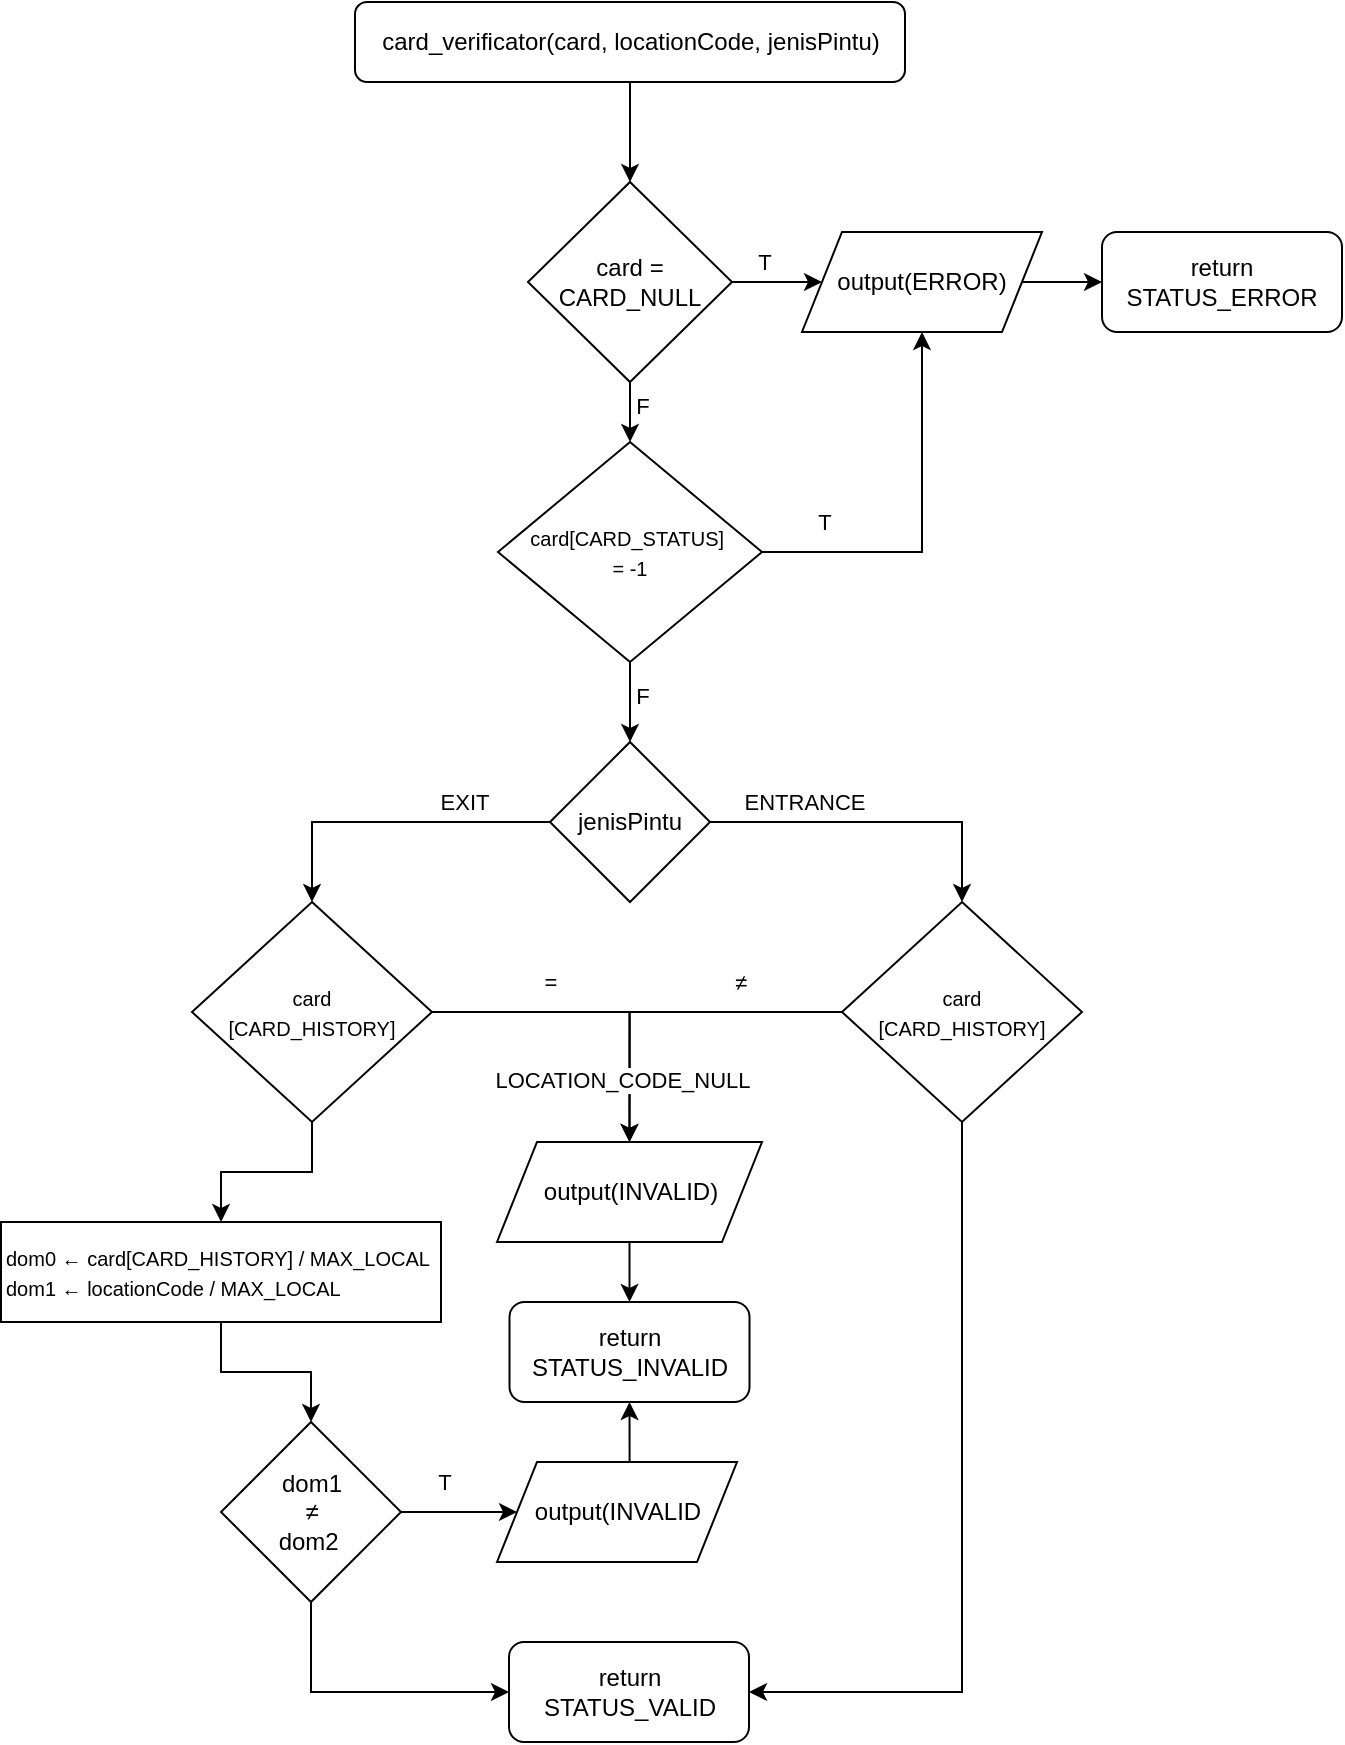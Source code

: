 <mxfile version="26.2.15">
  <diagram name="Page-1" id="ln_7p_03774vy5hUvUmq">
    <mxGraphModel dx="820" dy="552" grid="1" gridSize="10" guides="1" tooltips="1" connect="1" arrows="1" fold="1" page="1" pageScale="1" pageWidth="850" pageHeight="1100" math="0" shadow="0">
      <root>
        <mxCell id="0" />
        <mxCell id="1" parent="0" />
        <mxCell id="K7teY7soaKFBUdWOFVB3-11" style="edgeStyle=orthogonalEdgeStyle;rounded=0;orthogonalLoop=1;jettySize=auto;html=1;exitX=0.5;exitY=1;exitDx=0;exitDy=0;entryX=0.5;entryY=0;entryDx=0;entryDy=0;" edge="1" parent="1" source="K7teY7soaKFBUdWOFVB3-1" target="K7teY7soaKFBUdWOFVB3-3">
          <mxGeometry relative="1" as="geometry" />
        </mxCell>
        <mxCell id="K7teY7soaKFBUdWOFVB3-1" value="card_verificator(card, locationCode, jenisPintu)" style="rounded=1;whiteSpace=wrap;html=1;" vertex="1" parent="1">
          <mxGeometry x="256.5" y="60" width="275" height="40" as="geometry" />
        </mxCell>
        <mxCell id="K7teY7soaKFBUdWOFVB3-7" style="edgeStyle=orthogonalEdgeStyle;rounded=0;orthogonalLoop=1;jettySize=auto;html=1;exitX=0.5;exitY=1;exitDx=0;exitDy=0;entryX=0.5;entryY=0;entryDx=0;entryDy=0;" edge="1" parent="1" source="K7teY7soaKFBUdWOFVB3-3" target="K7teY7soaKFBUdWOFVB3-6">
          <mxGeometry relative="1" as="geometry" />
        </mxCell>
        <mxCell id="K7teY7soaKFBUdWOFVB3-47" value="F" style="edgeLabel;html=1;align=center;verticalAlign=middle;resizable=0;points=[];" vertex="1" connectable="0" parent="K7teY7soaKFBUdWOFVB3-7">
          <mxGeometry x="-0.244" y="-3" relative="1" as="geometry">
            <mxPoint x="9" as="offset" />
          </mxGeometry>
        </mxCell>
        <mxCell id="K7teY7soaKFBUdWOFVB3-9" style="edgeStyle=orthogonalEdgeStyle;rounded=0;orthogonalLoop=1;jettySize=auto;html=1;entryX=0;entryY=0.5;entryDx=0;entryDy=0;" edge="1" parent="1" source="K7teY7soaKFBUdWOFVB3-3" target="K7teY7soaKFBUdWOFVB3-4">
          <mxGeometry relative="1" as="geometry" />
        </mxCell>
        <mxCell id="K7teY7soaKFBUdWOFVB3-46" value="T" style="edgeLabel;html=1;align=center;verticalAlign=middle;resizable=0;points=[];" vertex="1" connectable="0" parent="K7teY7soaKFBUdWOFVB3-9">
          <mxGeometry x="0.102" y="7" relative="1" as="geometry">
            <mxPoint x="-5" y="-3" as="offset" />
          </mxGeometry>
        </mxCell>
        <mxCell id="K7teY7soaKFBUdWOFVB3-3" value="card =&lt;div&gt;CARD_NULL&lt;/div&gt;" style="rhombus;whiteSpace=wrap;html=1;" vertex="1" parent="1">
          <mxGeometry x="343" y="150" width="102" height="100" as="geometry" />
        </mxCell>
        <mxCell id="K7teY7soaKFBUdWOFVB3-10" style="edgeStyle=orthogonalEdgeStyle;rounded=0;orthogonalLoop=1;jettySize=auto;html=1;exitX=1;exitY=0.5;exitDx=0;exitDy=0;entryX=0;entryY=0.5;entryDx=0;entryDy=0;" edge="1" parent="1" source="K7teY7soaKFBUdWOFVB3-4" target="K7teY7soaKFBUdWOFVB3-5">
          <mxGeometry relative="1" as="geometry" />
        </mxCell>
        <mxCell id="K7teY7soaKFBUdWOFVB3-4" value="output(ERROR)" style="shape=parallelogram;perimeter=parallelogramPerimeter;whiteSpace=wrap;html=1;fixedSize=1;" vertex="1" parent="1">
          <mxGeometry x="480" y="175" width="120" height="50" as="geometry" />
        </mxCell>
        <mxCell id="K7teY7soaKFBUdWOFVB3-5" value="return STATUS_ERROR" style="rounded=1;whiteSpace=wrap;html=1;" vertex="1" parent="1">
          <mxGeometry x="630" y="175" width="120" height="50" as="geometry" />
        </mxCell>
        <mxCell id="K7teY7soaKFBUdWOFVB3-8" style="edgeStyle=orthogonalEdgeStyle;rounded=0;orthogonalLoop=1;jettySize=auto;html=1;exitX=1;exitY=0.5;exitDx=0;exitDy=0;entryX=0.5;entryY=1;entryDx=0;entryDy=0;" edge="1" parent="1" source="K7teY7soaKFBUdWOFVB3-6" target="K7teY7soaKFBUdWOFVB3-4">
          <mxGeometry relative="1" as="geometry" />
        </mxCell>
        <mxCell id="K7teY7soaKFBUdWOFVB3-48" value="T" style="edgeLabel;html=1;align=center;verticalAlign=middle;resizable=0;points=[];" vertex="1" connectable="0" parent="K7teY7soaKFBUdWOFVB3-8">
          <mxGeometry x="-0.734" y="-4" relative="1" as="geometry">
            <mxPoint x="5" y="-19" as="offset" />
          </mxGeometry>
        </mxCell>
        <mxCell id="K7teY7soaKFBUdWOFVB3-16" style="edgeStyle=orthogonalEdgeStyle;rounded=0;orthogonalLoop=1;jettySize=auto;html=1;exitX=0.5;exitY=1;exitDx=0;exitDy=0;entryX=0.5;entryY=0;entryDx=0;entryDy=0;" edge="1" parent="1" source="K7teY7soaKFBUdWOFVB3-6" target="K7teY7soaKFBUdWOFVB3-12">
          <mxGeometry relative="1" as="geometry" />
        </mxCell>
        <mxCell id="K7teY7soaKFBUdWOFVB3-49" value="F" style="edgeLabel;html=1;align=center;verticalAlign=middle;resizable=0;points=[];" vertex="1" connectable="0" parent="K7teY7soaKFBUdWOFVB3-16">
          <mxGeometry x="-0.17" relative="1" as="geometry">
            <mxPoint x="6" as="offset" />
          </mxGeometry>
        </mxCell>
        <mxCell id="K7teY7soaKFBUdWOFVB3-6" value="&lt;font style=&quot;font-size: 10px;&quot;&gt;card[CARD_STATUS]&amp;nbsp;&lt;/font&gt;&lt;div&gt;&lt;font style=&quot;font-size: 10px;&quot;&gt;= -1&lt;/font&gt;&lt;/div&gt;" style="rhombus;whiteSpace=wrap;html=1;" vertex="1" parent="1">
          <mxGeometry x="328" y="280" width="132" height="110" as="geometry" />
        </mxCell>
        <mxCell id="K7teY7soaKFBUdWOFVB3-17" style="edgeStyle=orthogonalEdgeStyle;rounded=0;orthogonalLoop=1;jettySize=auto;html=1;exitX=0;exitY=0.5;exitDx=0;exitDy=0;entryX=0.5;entryY=0;entryDx=0;entryDy=0;" edge="1" parent="1" source="K7teY7soaKFBUdWOFVB3-12" target="K7teY7soaKFBUdWOFVB3-14">
          <mxGeometry relative="1" as="geometry" />
        </mxCell>
        <mxCell id="K7teY7soaKFBUdWOFVB3-20" value="EXIT" style="edgeLabel;html=1;align=center;verticalAlign=middle;resizable=0;points=[];" vertex="1" connectable="0" parent="K7teY7soaKFBUdWOFVB3-17">
          <mxGeometry x="-0.483" y="2" relative="1" as="geometry">
            <mxPoint x="-2" y="-12" as="offset" />
          </mxGeometry>
        </mxCell>
        <mxCell id="K7teY7soaKFBUdWOFVB3-18" style="edgeStyle=orthogonalEdgeStyle;rounded=0;orthogonalLoop=1;jettySize=auto;html=1;exitX=1;exitY=0.5;exitDx=0;exitDy=0;entryX=0.5;entryY=0;entryDx=0;entryDy=0;" edge="1" parent="1" source="K7teY7soaKFBUdWOFVB3-12" target="K7teY7soaKFBUdWOFVB3-13">
          <mxGeometry relative="1" as="geometry" />
        </mxCell>
        <mxCell id="K7teY7soaKFBUdWOFVB3-19" value="ENTRANCE" style="edgeLabel;html=1;align=center;verticalAlign=middle;resizable=0;points=[];" vertex="1" connectable="0" parent="K7teY7soaKFBUdWOFVB3-18">
          <mxGeometry x="-0.489" relative="1" as="geometry">
            <mxPoint x="4" y="-10" as="offset" />
          </mxGeometry>
        </mxCell>
        <mxCell id="K7teY7soaKFBUdWOFVB3-12" value="jenisPintu" style="rhombus;whiteSpace=wrap;html=1;" vertex="1" parent="1">
          <mxGeometry x="354" y="430" width="80" height="80" as="geometry" />
        </mxCell>
        <mxCell id="K7teY7soaKFBUdWOFVB3-24" style="edgeStyle=orthogonalEdgeStyle;rounded=0;orthogonalLoop=1;jettySize=auto;html=1;exitX=0;exitY=0.5;exitDx=0;exitDy=0;entryX=0.5;entryY=0;entryDx=0;entryDy=0;" edge="1" parent="1" source="K7teY7soaKFBUdWOFVB3-13" target="K7teY7soaKFBUdWOFVB3-15">
          <mxGeometry relative="1" as="geometry" />
        </mxCell>
        <mxCell id="K7teY7soaKFBUdWOFVB3-26" value="≠" style="edgeLabel;html=1;align=center;verticalAlign=middle;resizable=0;points=[];" vertex="1" connectable="0" parent="K7teY7soaKFBUdWOFVB3-24">
          <mxGeometry x="-0.497" y="-2" relative="1" as="geometry">
            <mxPoint x="-8" y="-13" as="offset" />
          </mxGeometry>
        </mxCell>
        <mxCell id="K7teY7soaKFBUdWOFVB3-44" style="edgeStyle=orthogonalEdgeStyle;rounded=0;orthogonalLoop=1;jettySize=auto;html=1;exitX=0.5;exitY=1;exitDx=0;exitDy=0;entryX=1;entryY=0.5;entryDx=0;entryDy=0;" edge="1" parent="1" source="K7teY7soaKFBUdWOFVB3-13" target="K7teY7soaKFBUdWOFVB3-38">
          <mxGeometry relative="1" as="geometry" />
        </mxCell>
        <mxCell id="K7teY7soaKFBUdWOFVB3-13" value="&lt;font style=&quot;font-size: 10px;&quot;&gt;card&lt;/font&gt;&lt;div&gt;&lt;font style=&quot;font-size: 10px;&quot;&gt;[CARD_HISTORY]&lt;/font&gt;&lt;/div&gt;" style="rhombus;whiteSpace=wrap;html=1;" vertex="1" parent="1">
          <mxGeometry x="500" y="510" width="120" height="110" as="geometry" />
        </mxCell>
        <mxCell id="K7teY7soaKFBUdWOFVB3-23" style="edgeStyle=orthogonalEdgeStyle;rounded=0;orthogonalLoop=1;jettySize=auto;html=1;exitX=1;exitY=0.5;exitDx=0;exitDy=0;entryX=0.5;entryY=0;entryDx=0;entryDy=0;" edge="1" parent="1" source="K7teY7soaKFBUdWOFVB3-14" target="K7teY7soaKFBUdWOFVB3-15">
          <mxGeometry relative="1" as="geometry" />
        </mxCell>
        <mxCell id="K7teY7soaKFBUdWOFVB3-25" value="=" style="edgeLabel;html=1;align=center;verticalAlign=middle;resizable=0;points=[];" vertex="1" connectable="0" parent="K7teY7soaKFBUdWOFVB3-23">
          <mxGeometry x="-0.37" y="-1" relative="1" as="geometry">
            <mxPoint x="7" y="-16" as="offset" />
          </mxGeometry>
        </mxCell>
        <mxCell id="K7teY7soaKFBUdWOFVB3-27" value="LOCATION_CODE_NULL" style="edgeLabel;html=1;align=center;verticalAlign=middle;resizable=0;points=[];" vertex="1" connectable="0" parent="K7teY7soaKFBUdWOFVB3-23">
          <mxGeometry x="0.618" y="4" relative="1" as="geometry">
            <mxPoint x="-8" as="offset" />
          </mxGeometry>
        </mxCell>
        <mxCell id="K7teY7soaKFBUdWOFVB3-30" style="edgeStyle=orthogonalEdgeStyle;rounded=0;orthogonalLoop=1;jettySize=auto;html=1;entryX=0.5;entryY=0;entryDx=0;entryDy=0;" edge="1" parent="1" source="K7teY7soaKFBUdWOFVB3-14" target="K7teY7soaKFBUdWOFVB3-29">
          <mxGeometry relative="1" as="geometry" />
        </mxCell>
        <mxCell id="K7teY7soaKFBUdWOFVB3-14" value="&lt;font style=&quot;font-size: 10px;&quot;&gt;card&lt;/font&gt;&lt;div&gt;&lt;font style=&quot;font-size: 10px;&quot;&gt;[CARD_HISTORY]&lt;/font&gt;&lt;/div&gt;" style="rhombus;whiteSpace=wrap;html=1;" vertex="1" parent="1">
          <mxGeometry x="175" y="510" width="120" height="110" as="geometry" />
        </mxCell>
        <mxCell id="K7teY7soaKFBUdWOFVB3-37" style="edgeStyle=orthogonalEdgeStyle;rounded=0;orthogonalLoop=1;jettySize=auto;html=1;exitX=0.5;exitY=1;exitDx=0;exitDy=0;entryX=0.5;entryY=0;entryDx=0;entryDy=0;" edge="1" parent="1" source="K7teY7soaKFBUdWOFVB3-15" target="K7teY7soaKFBUdWOFVB3-35">
          <mxGeometry relative="1" as="geometry" />
        </mxCell>
        <mxCell id="K7teY7soaKFBUdWOFVB3-15" value="output(INVALID)" style="shape=parallelogram;perimeter=parallelogramPerimeter;whiteSpace=wrap;html=1;fixedSize=1;" vertex="1" parent="1">
          <mxGeometry x="327.5" y="630" width="132.5" height="50" as="geometry" />
        </mxCell>
        <mxCell id="K7teY7soaKFBUdWOFVB3-32" style="edgeStyle=orthogonalEdgeStyle;rounded=0;orthogonalLoop=1;jettySize=auto;html=1;exitX=0.5;exitY=1;exitDx=0;exitDy=0;entryX=0.5;entryY=0;entryDx=0;entryDy=0;" edge="1" parent="1" source="K7teY7soaKFBUdWOFVB3-29" target="K7teY7soaKFBUdWOFVB3-31">
          <mxGeometry relative="1" as="geometry" />
        </mxCell>
        <mxCell id="K7teY7soaKFBUdWOFVB3-29" value="&lt;font style=&quot;font-size: 10px;&quot;&gt;dom0&amp;nbsp;← card[CARD_HISTORY] / MAX_LOCAL&lt;/font&gt;&lt;div&gt;&lt;font style=&quot;font-size: 10px;&quot;&gt;dom1&amp;nbsp;← locationCode / MAX_LOCAL&lt;/font&gt;&lt;/div&gt;" style="rounded=0;whiteSpace=wrap;html=1;align=left;" vertex="1" parent="1">
          <mxGeometry x="79.5" y="670" width="220" height="50" as="geometry" />
        </mxCell>
        <mxCell id="K7teY7soaKFBUdWOFVB3-34" style="edgeStyle=orthogonalEdgeStyle;rounded=0;orthogonalLoop=1;jettySize=auto;html=1;exitX=1;exitY=0.5;exitDx=0;exitDy=0;entryX=0;entryY=0.5;entryDx=0;entryDy=0;" edge="1" parent="1" source="K7teY7soaKFBUdWOFVB3-31" target="K7teY7soaKFBUdWOFVB3-33">
          <mxGeometry relative="1" as="geometry" />
        </mxCell>
        <mxCell id="K7teY7soaKFBUdWOFVB3-45" value="T" style="edgeLabel;html=1;align=center;verticalAlign=middle;resizable=0;points=[];" vertex="1" connectable="0" parent="K7teY7soaKFBUdWOFVB3-34">
          <mxGeometry x="-0.276" y="-6" relative="1" as="geometry">
            <mxPoint y="-21" as="offset" />
          </mxGeometry>
        </mxCell>
        <mxCell id="K7teY7soaKFBUdWOFVB3-41" style="edgeStyle=orthogonalEdgeStyle;rounded=0;orthogonalLoop=1;jettySize=auto;html=1;exitX=0.5;exitY=1;exitDx=0;exitDy=0;entryX=0;entryY=0.5;entryDx=0;entryDy=0;" edge="1" parent="1" source="K7teY7soaKFBUdWOFVB3-31" target="K7teY7soaKFBUdWOFVB3-38">
          <mxGeometry relative="1" as="geometry" />
        </mxCell>
        <mxCell id="K7teY7soaKFBUdWOFVB3-31" value="dom1&lt;div&gt;≠&lt;/div&gt;&lt;div&gt;dom2&amp;nbsp;&lt;/div&gt;" style="rhombus;whiteSpace=wrap;html=1;" vertex="1" parent="1">
          <mxGeometry x="189.5" y="770" width="90" height="90" as="geometry" />
        </mxCell>
        <mxCell id="K7teY7soaKFBUdWOFVB3-36" style="edgeStyle=orthogonalEdgeStyle;rounded=0;orthogonalLoop=1;jettySize=auto;html=1;exitX=0.5;exitY=0;exitDx=0;exitDy=0;entryX=0.5;entryY=1;entryDx=0;entryDy=0;" edge="1" parent="1" source="K7teY7soaKFBUdWOFVB3-33" target="K7teY7soaKFBUdWOFVB3-35">
          <mxGeometry relative="1" as="geometry" />
        </mxCell>
        <mxCell id="K7teY7soaKFBUdWOFVB3-33" value="output(INVALID" style="shape=parallelogram;perimeter=parallelogramPerimeter;whiteSpace=wrap;html=1;fixedSize=1;" vertex="1" parent="1">
          <mxGeometry x="327.5" y="790" width="120" height="50" as="geometry" />
        </mxCell>
        <mxCell id="K7teY7soaKFBUdWOFVB3-35" value="return STATUS_INVALID" style="rounded=1;whiteSpace=wrap;html=1;" vertex="1" parent="1">
          <mxGeometry x="333.75" y="710" width="120" height="50" as="geometry" />
        </mxCell>
        <mxCell id="K7teY7soaKFBUdWOFVB3-38" value="return STATUS_VALID" style="rounded=1;whiteSpace=wrap;html=1;" vertex="1" parent="1">
          <mxGeometry x="333.5" y="880" width="120" height="50" as="geometry" />
        </mxCell>
      </root>
    </mxGraphModel>
  </diagram>
</mxfile>
